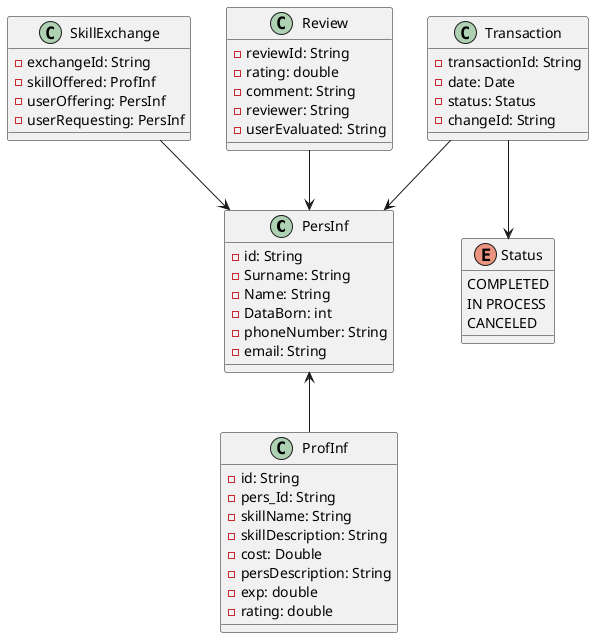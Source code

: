 @startuml

class PersInf {
    -id: String
    -Surname: String
    -Name: String
    -DataBorn: int
    -phoneNumber: String
    -email: String
}

class ProfInf {
    -id: String
    -pers_Id: String
    -skillName: String
    -skillDescription: String
    -cost: Double
    -persDescription: String
    -exp: double
    -rating: double
}

class SkillExchange {
    -exchangeId: String
    -skillOffered: ProfInf
    -userOffering: PersInf
    -userRequesting: PersInf
}

class Review {
    -reviewId: String
    -rating: double
    -comment: String
    -reviewer: String
    -userEvaluated: String
}

class Transaction {
    -transactionId: String
    -date: Date
    -status: Status
    -changeId: String
}

enum Status {
    COMPLETED
    IN PROCESS
    CANCELED
}

PersInf <-- ProfInf
SkillExchange --> PersInf
Review --> PersInf
Transaction --> PersInf
Transaction --> Status

@enduml